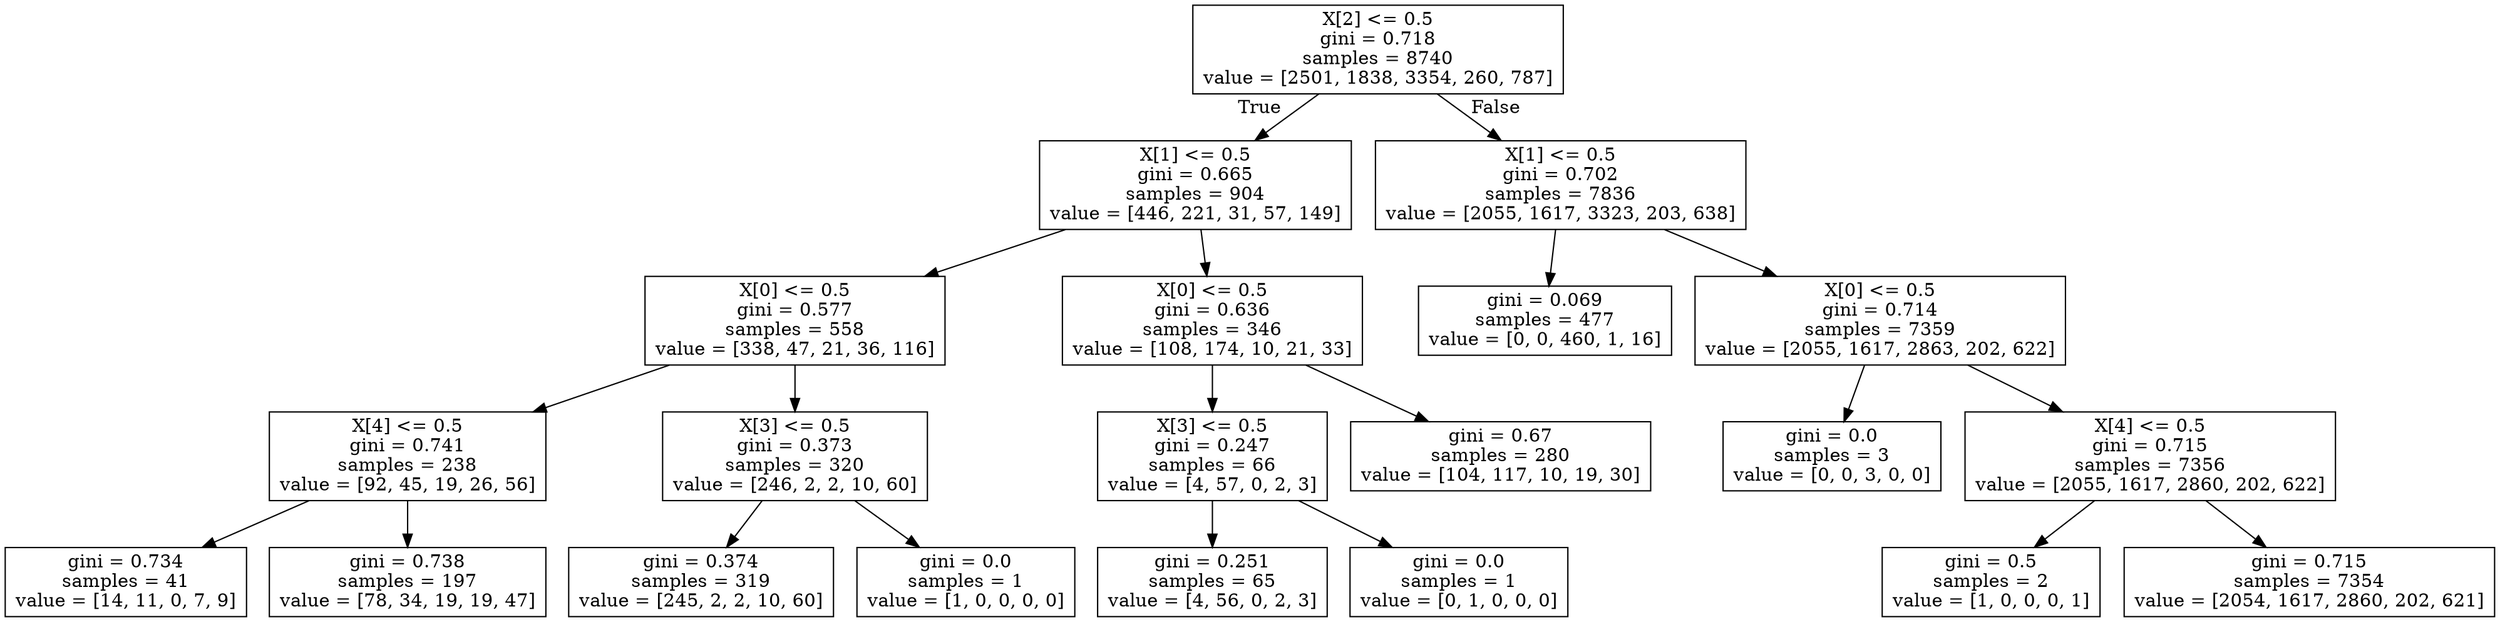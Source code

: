 digraph Tree {
node [shape=box] ;
0 [label="X[2] <= 0.5\ngini = 0.718\nsamples = 8740\nvalue = [2501, 1838, 3354, 260, 787]"] ;
1 [label="X[1] <= 0.5\ngini = 0.665\nsamples = 904\nvalue = [446, 221, 31, 57, 149]"] ;
0 -> 1 [labeldistance=2.5, labelangle=45, headlabel="True"] ;
2 [label="X[0] <= 0.5\ngini = 0.577\nsamples = 558\nvalue = [338, 47, 21, 36, 116]"] ;
1 -> 2 ;
3 [label="X[4] <= 0.5\ngini = 0.741\nsamples = 238\nvalue = [92, 45, 19, 26, 56]"] ;
2 -> 3 ;
4 [label="gini = 0.734\nsamples = 41\nvalue = [14, 11, 0, 7, 9]"] ;
3 -> 4 ;
5 [label="gini = 0.738\nsamples = 197\nvalue = [78, 34, 19, 19, 47]"] ;
3 -> 5 ;
6 [label="X[3] <= 0.5\ngini = 0.373\nsamples = 320\nvalue = [246, 2, 2, 10, 60]"] ;
2 -> 6 ;
7 [label="gini = 0.374\nsamples = 319\nvalue = [245, 2, 2, 10, 60]"] ;
6 -> 7 ;
8 [label="gini = 0.0\nsamples = 1\nvalue = [1, 0, 0, 0, 0]"] ;
6 -> 8 ;
9 [label="X[0] <= 0.5\ngini = 0.636\nsamples = 346\nvalue = [108, 174, 10, 21, 33]"] ;
1 -> 9 ;
10 [label="X[3] <= 0.5\ngini = 0.247\nsamples = 66\nvalue = [4, 57, 0, 2, 3]"] ;
9 -> 10 ;
11 [label="gini = 0.251\nsamples = 65\nvalue = [4, 56, 0, 2, 3]"] ;
10 -> 11 ;
12 [label="gini = 0.0\nsamples = 1\nvalue = [0, 1, 0, 0, 0]"] ;
10 -> 12 ;
13 [label="gini = 0.67\nsamples = 280\nvalue = [104, 117, 10, 19, 30]"] ;
9 -> 13 ;
14 [label="X[1] <= 0.5\ngini = 0.702\nsamples = 7836\nvalue = [2055, 1617, 3323, 203, 638]"] ;
0 -> 14 [labeldistance=2.5, labelangle=-45, headlabel="False"] ;
15 [label="gini = 0.069\nsamples = 477\nvalue = [0, 0, 460, 1, 16]"] ;
14 -> 15 ;
16 [label="X[0] <= 0.5\ngini = 0.714\nsamples = 7359\nvalue = [2055, 1617, 2863, 202, 622]"] ;
14 -> 16 ;
17 [label="gini = 0.0\nsamples = 3\nvalue = [0, 0, 3, 0, 0]"] ;
16 -> 17 ;
18 [label="X[4] <= 0.5\ngini = 0.715\nsamples = 7356\nvalue = [2055, 1617, 2860, 202, 622]"] ;
16 -> 18 ;
19 [label="gini = 0.5\nsamples = 2\nvalue = [1, 0, 0, 0, 1]"] ;
18 -> 19 ;
20 [label="gini = 0.715\nsamples = 7354\nvalue = [2054, 1617, 2860, 202, 621]"] ;
18 -> 20 ;
}